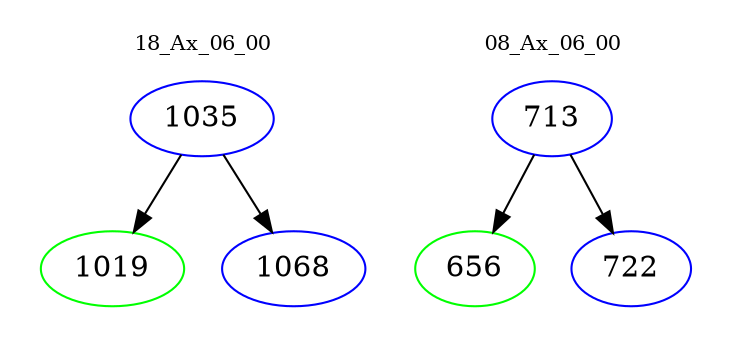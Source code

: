 digraph{
subgraph cluster_0 {
color = white
label = "18_Ax_06_00";
fontsize=10;
T0_1035 [label="1035", color="blue"]
T0_1035 -> T0_1019 [color="black"]
T0_1019 [label="1019", color="green"]
T0_1035 -> T0_1068 [color="black"]
T0_1068 [label="1068", color="blue"]
}
subgraph cluster_1 {
color = white
label = "08_Ax_06_00";
fontsize=10;
T1_713 [label="713", color="blue"]
T1_713 -> T1_656 [color="black"]
T1_656 [label="656", color="green"]
T1_713 -> T1_722 [color="black"]
T1_722 [label="722", color="blue"]
}
}

